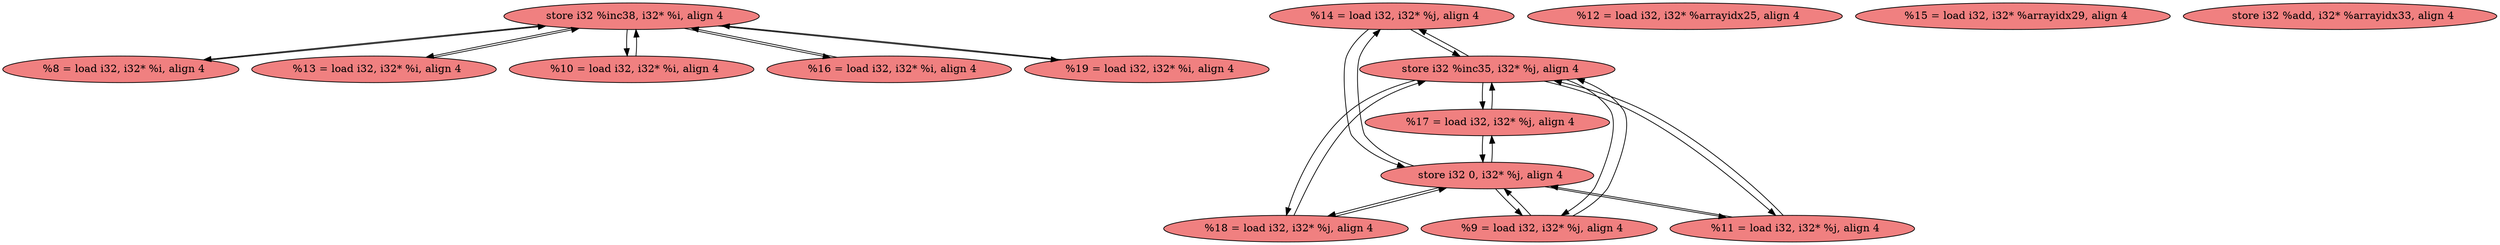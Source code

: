 
digraph G {


node246 [fillcolor=lightcoral,label="  store i32 %inc38, i32* %i, align 4",shape=ellipse,style=filled ]
node244 [fillcolor=lightcoral,label="  %14 = load i32, i32* %j, align 4",shape=ellipse,style=filled ]
node245 [fillcolor=lightcoral,label="  %12 = load i32, i32* %arrayidx25, align 4",shape=ellipse,style=filled ]
node242 [fillcolor=lightcoral,label="  %18 = load i32, i32* %j, align 4",shape=ellipse,style=filled ]
node241 [fillcolor=lightcoral,label="  %9 = load i32, i32* %j, align 4",shape=ellipse,style=filled ]
node240 [fillcolor=lightcoral,label="  %8 = load i32, i32* %i, align 4",shape=ellipse,style=filled ]
node238 [fillcolor=lightcoral,label="  %11 = load i32, i32* %j, align 4",shape=ellipse,style=filled ]
node237 [fillcolor=lightcoral,label="  %13 = load i32, i32* %i, align 4",shape=ellipse,style=filled ]
node243 [fillcolor=lightcoral,label="  %15 = load i32, i32* %arrayidx29, align 4",shape=ellipse,style=filled ]
node232 [fillcolor=lightcoral,label="  store i32 %add, i32* %arrayidx33, align 4",shape=ellipse,style=filled ]
node239 [fillcolor=lightcoral,label="  %10 = load i32, i32* %i, align 4",shape=ellipse,style=filled ]
node231 [fillcolor=lightcoral,label="  store i32 %inc35, i32* %j, align 4",shape=ellipse,style=filled ]
node233 [fillcolor=lightcoral,label="  %17 = load i32, i32* %j, align 4",shape=ellipse,style=filled ]
node235 [fillcolor=lightcoral,label="  store i32 0, i32* %j, align 4",shape=ellipse,style=filled ]
node234 [fillcolor=lightcoral,label="  %16 = load i32, i32* %i, align 4",shape=ellipse,style=filled ]
node236 [fillcolor=lightcoral,label="  %19 = load i32, i32* %i, align 4",shape=ellipse,style=filled ]

node235->node244 [ ]
node242->node235 [ ]
node244->node235 [ ]
node236->node246 [ ]
node231->node233 [ ]
node237->node246 [ ]
node233->node231 [ ]
node246->node236 [ ]
node235->node242 [ ]
node234->node246 [ ]
node231->node241 [ ]
node242->node231 [ ]
node246->node234 [ ]
node241->node235 [ ]
node240->node246 [ ]
node244->node231 [ ]
node235->node241 [ ]
node241->node231 [ ]
node246->node240 [ ]
node239->node246 [ ]
node231->node244 [ ]
node246->node239 [ ]
node231->node242 [ ]
node238->node235 [ ]
node235->node233 [ ]
node246->node237 [ ]
node235->node238 [ ]
node233->node235 [ ]
node231->node238 [ ]
node238->node231 [ ]


}
